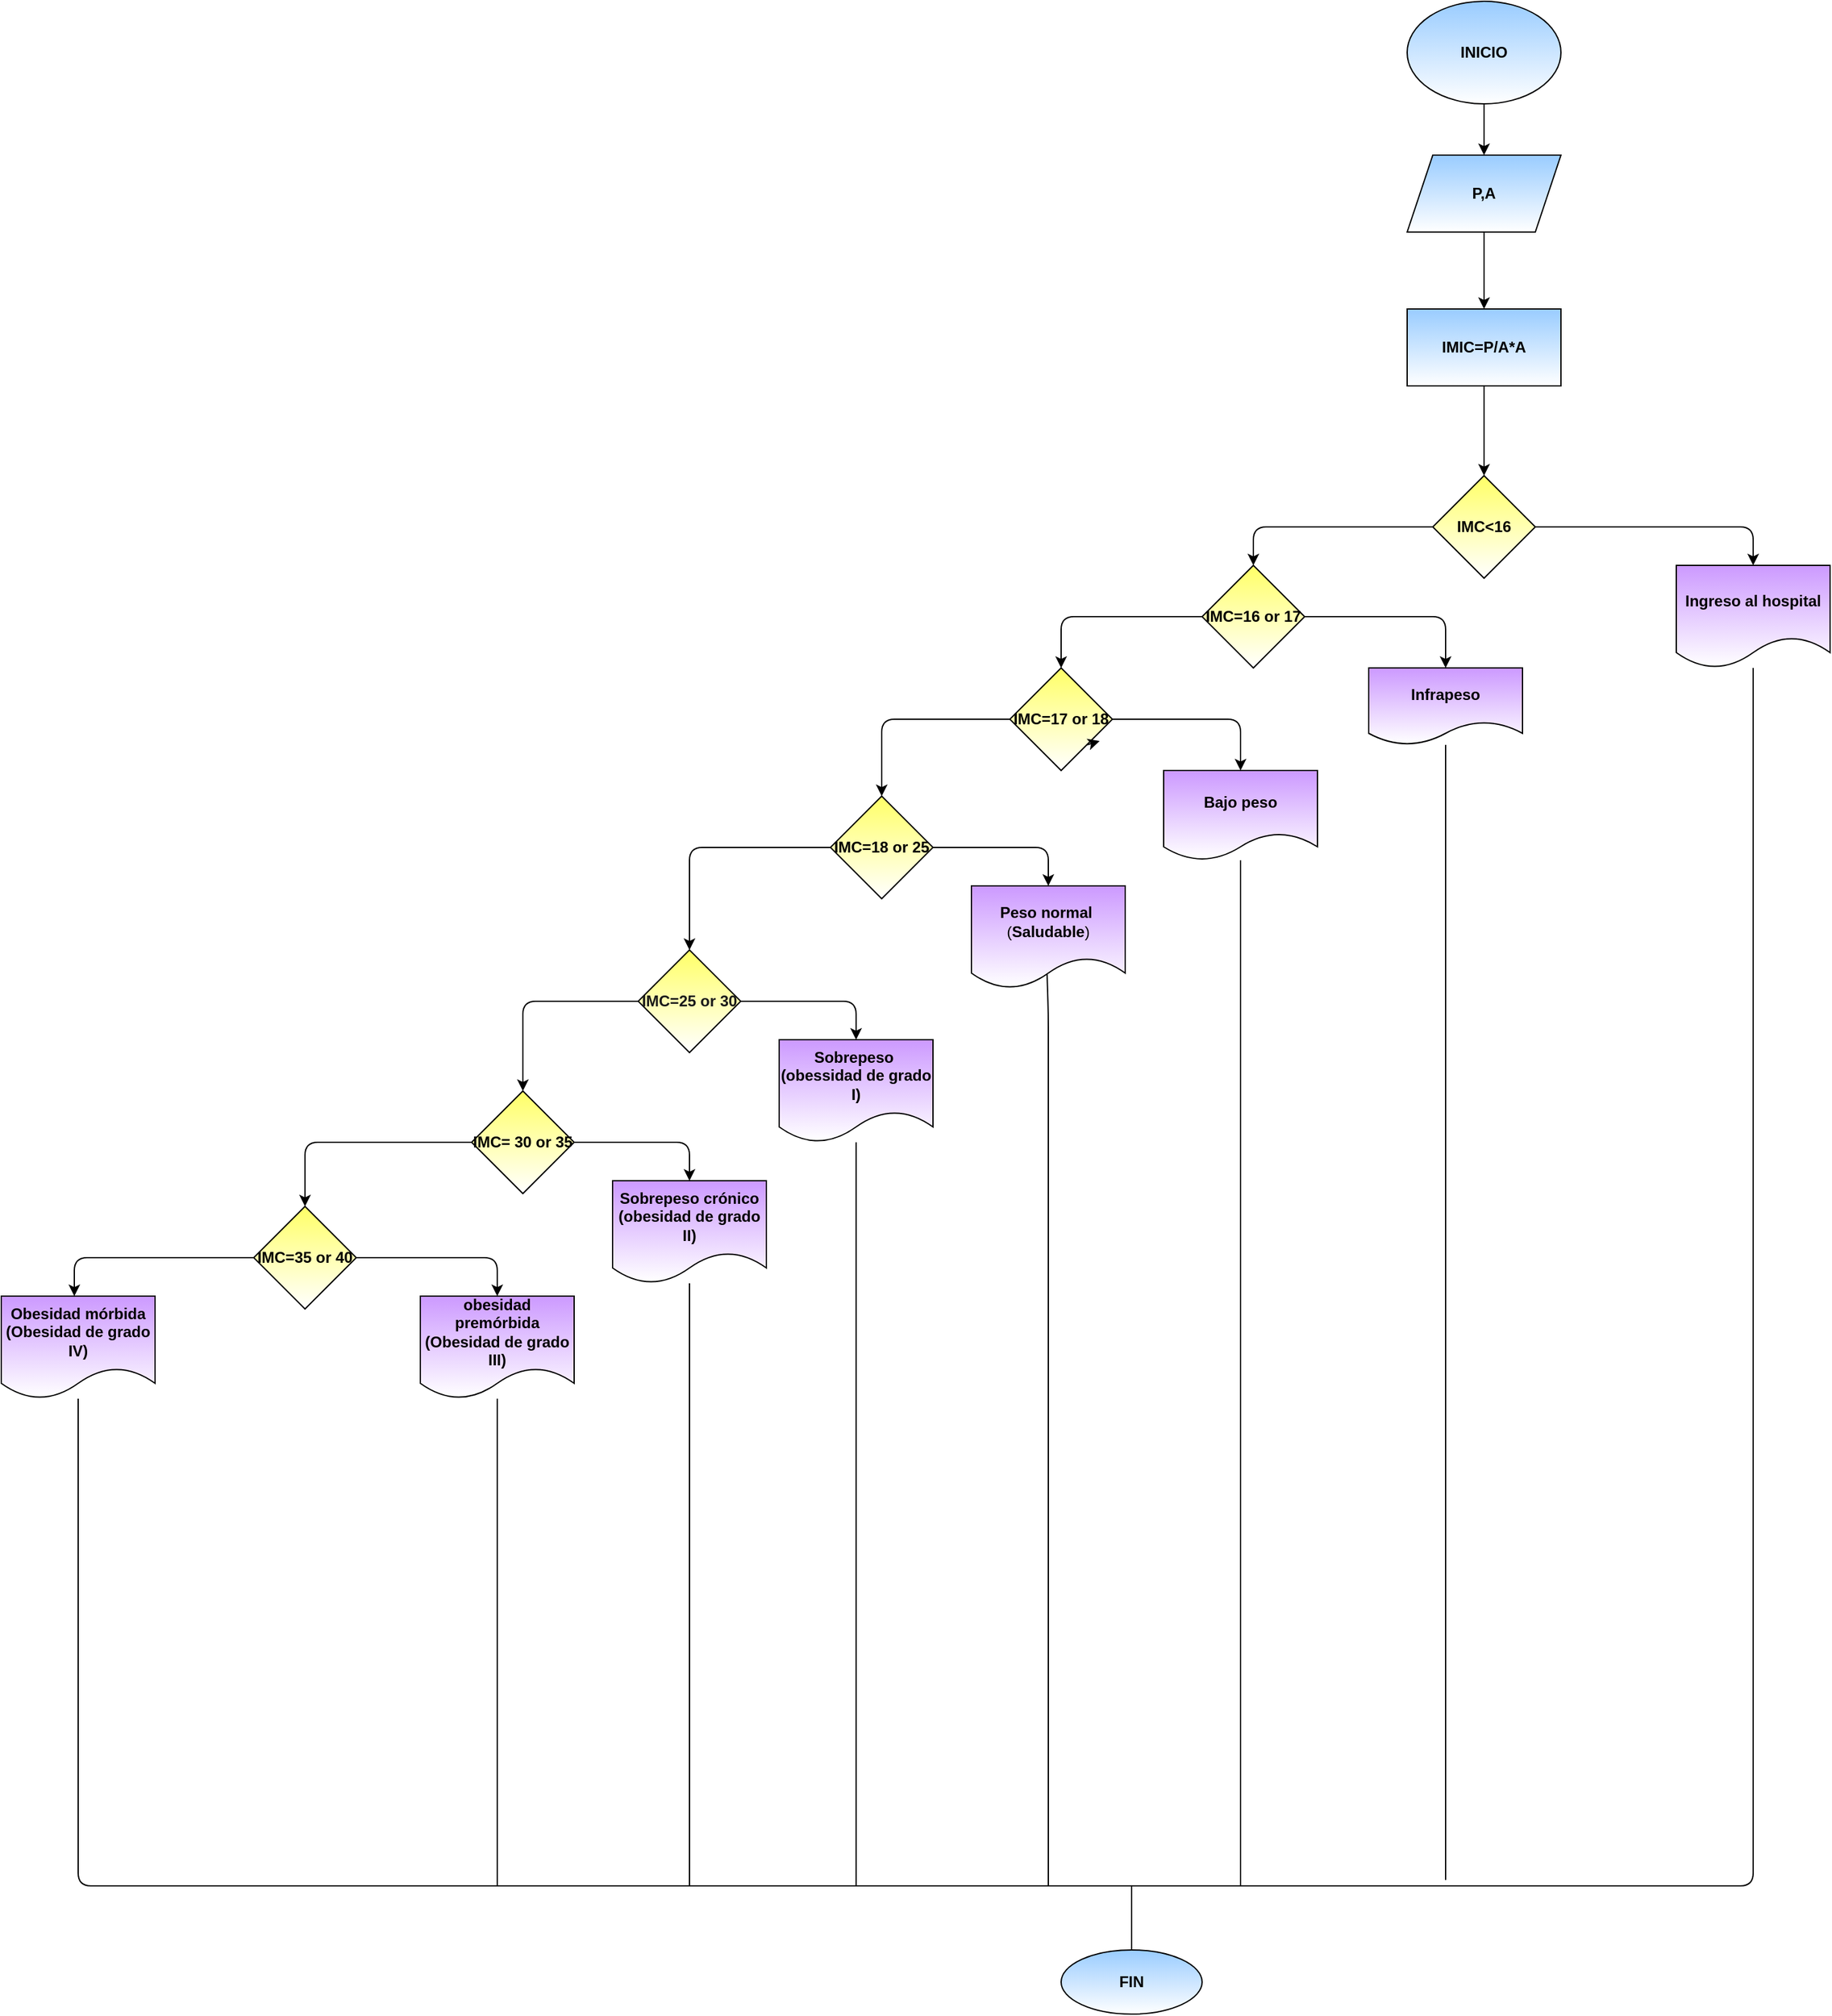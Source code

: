 <mxfile>
    <diagram id="SZgYypiY1RfSyofPKExR" name="Página-1">
        <mxGraphModel dx="1468" dy="459" grid="1" gridSize="10" guides="1" tooltips="1" connect="1" arrows="1" fold="1" page="1" pageScale="1" pageWidth="827" pageHeight="1169" math="0" shadow="0">
            <root>
                <mxCell id="0"/>
                <mxCell id="1" parent="0"/>
                <mxCell id="4" value="" style="edgeStyle=none;html=1;" parent="1" source="2" target="3" edge="1">
                    <mxGeometry relative="1" as="geometry"/>
                </mxCell>
                <mxCell id="2" value="&lt;b&gt;&lt;font color=&quot;#000000&quot;&gt;INICIO&lt;/font&gt;&lt;/b&gt;" style="ellipse;whiteSpace=wrap;html=1;fillColor=#99CCFF;gradientColor=#ffffff;" parent="1" vertex="1">
                    <mxGeometry x="270" y="10" width="120" height="80" as="geometry"/>
                </mxCell>
                <mxCell id="6" value="" style="edgeStyle=none;html=1;" parent="1" source="3" target="5" edge="1">
                    <mxGeometry relative="1" as="geometry"/>
                </mxCell>
                <mxCell id="3" value="&lt;b&gt;&lt;font color=&quot;#000000&quot;&gt;P,A&lt;/font&gt;&lt;/b&gt;" style="shape=parallelogram;perimeter=parallelogramPerimeter;whiteSpace=wrap;html=1;fixedSize=1;fillColor=#99CCFF;gradientColor=#ffffff;" parent="1" vertex="1">
                    <mxGeometry x="270" y="130" width="120" height="60" as="geometry"/>
                </mxCell>
                <mxCell id="8" value="" style="edgeStyle=none;html=1;" parent="1" source="5" target="7" edge="1">
                    <mxGeometry relative="1" as="geometry"/>
                </mxCell>
                <mxCell id="5" value="&lt;b&gt;&lt;font color=&quot;#000000&quot;&gt;IMIC=P/A*A&lt;/font&gt;&lt;/b&gt;" style="whiteSpace=wrap;html=1;fillColor=#99CCFF;gradientColor=#ffffff;" parent="1" vertex="1">
                    <mxGeometry x="270" y="250" width="120" height="60" as="geometry"/>
                </mxCell>
                <mxCell id="10" value="" style="edgeStyle=none;html=1;" parent="1" source="7" target="9" edge="1">
                    <mxGeometry relative="1" as="geometry">
                        <Array as="points">
                            <mxPoint x="540" y="420"/>
                        </Array>
                    </mxGeometry>
                </mxCell>
                <mxCell id="16" value="" style="edgeStyle=none;html=1;" parent="1" source="7" target="15" edge="1">
                    <mxGeometry relative="1" as="geometry">
                        <Array as="points">
                            <mxPoint x="150" y="420"/>
                        </Array>
                    </mxGeometry>
                </mxCell>
                <mxCell id="7" value="&lt;b&gt;&lt;font color=&quot;#000000&quot;&gt;IMC&amp;lt;16&lt;/font&gt;&lt;/b&gt;" style="rhombus;whiteSpace=wrap;html=1;fillColor=#FFFF66;gradientColor=#ffffff;" parent="1" vertex="1">
                    <mxGeometry x="290" y="380" width="80" height="80" as="geometry"/>
                </mxCell>
                <mxCell id="60" style="edgeStyle=none;html=1;endArrow=none;endFill=0;" edge="1" parent="1" source="9">
                    <mxGeometry relative="1" as="geometry">
                        <mxPoint x="20" y="1480" as="targetPoint"/>
                        <Array as="points">
                            <mxPoint x="540" y="1480"/>
                            <mxPoint x="480" y="1480"/>
                            <mxPoint x="60" y="1480"/>
                        </Array>
                    </mxGeometry>
                </mxCell>
                <mxCell id="9" value="&lt;b&gt;&lt;font color=&quot;#000000&quot;&gt;Ingreso al hospital&lt;/font&gt;&lt;/b&gt;" style="shape=document;whiteSpace=wrap;html=1;boundedLbl=1;fillColor=#CC99FF;gradientColor=#ffffff;" parent="1" vertex="1">
                    <mxGeometry x="480" y="450" width="120" height="80" as="geometry"/>
                </mxCell>
                <mxCell id="18" style="edgeStyle=none;html=1;" parent="1" source="15" target="19" edge="1">
                    <mxGeometry relative="1" as="geometry">
                        <mxPoint x="310" y="490" as="targetPoint"/>
                        <Array as="points">
                            <mxPoint x="300" y="490"/>
                        </Array>
                    </mxGeometry>
                </mxCell>
                <mxCell id="21" value="" style="edgeStyle=none;html=1;" parent="1" source="15" target="20" edge="1">
                    <mxGeometry relative="1" as="geometry">
                        <Array as="points">
                            <mxPoint y="490"/>
                        </Array>
                    </mxGeometry>
                </mxCell>
                <mxCell id="15" value="&lt;b&gt;&lt;font color=&quot;#000000&quot;&gt;IMC=16 or 17&lt;/font&gt;&lt;/b&gt;" style="rhombus;whiteSpace=wrap;html=1;fillColor=#FFFF66;gradientColor=#ffffff;" parent="1" vertex="1">
                    <mxGeometry x="110" y="450" width="80" height="80" as="geometry"/>
                </mxCell>
                <mxCell id="50" style="edgeStyle=none;html=1;endArrow=none;endFill=0;" parent="1" source="19" edge="1">
                    <mxGeometry relative="1" as="geometry">
                        <mxPoint x="300" y="1280" as="targetPoint"/>
                        <Array as="points">
                            <mxPoint x="300" y="1480"/>
                            <mxPoint x="300" y="1400"/>
                        </Array>
                    </mxGeometry>
                </mxCell>
                <mxCell id="19" value="&lt;b&gt;&lt;font color=&quot;#000000&quot;&gt;Infrapeso&lt;/font&gt;&lt;/b&gt;" style="shape=document;whiteSpace=wrap;html=1;boundedLbl=1;fillColor=#CC99FF;gradientColor=#ffffff;" parent="1" vertex="1">
                    <mxGeometry x="240" y="530" width="120" height="60" as="geometry"/>
                </mxCell>
                <mxCell id="24" value="" style="edgeStyle=none;html=1;" parent="1" source="20" target="23" edge="1">
                    <mxGeometry relative="1" as="geometry">
                        <Array as="points">
                            <mxPoint x="140" y="570"/>
                        </Array>
                    </mxGeometry>
                </mxCell>
                <mxCell id="26" value="" style="edgeStyle=none;html=1;" parent="1" source="20" target="25" edge="1">
                    <mxGeometry relative="1" as="geometry">
                        <Array as="points">
                            <mxPoint x="-140" y="570"/>
                        </Array>
                    </mxGeometry>
                </mxCell>
                <mxCell id="20" value="&lt;b&gt;&lt;font color=&quot;#000000&quot;&gt;IMC=17 or 18&lt;/font&gt;&lt;/b&gt;" style="rhombus;whiteSpace=wrap;html=1;fillColor=#FFFF66;gradientColor=#ffffff;" parent="1" vertex="1">
                    <mxGeometry x="-40" y="530" width="80" height="80" as="geometry"/>
                </mxCell>
                <mxCell id="22" style="edgeStyle=none;html=1;exitX=1;exitY=1;exitDx=0;exitDy=0;entryX=0.875;entryY=0.713;entryDx=0;entryDy=0;entryPerimeter=0;" parent="1" source="20" target="20" edge="1">
                    <mxGeometry relative="1" as="geometry"/>
                </mxCell>
                <mxCell id="53" style="edgeStyle=none;html=1;endArrow=none;endFill=0;" edge="1" parent="1" source="23">
                    <mxGeometry relative="1" as="geometry">
                        <mxPoint x="140" y="1480" as="targetPoint"/>
                    </mxGeometry>
                </mxCell>
                <mxCell id="23" value="&lt;b&gt;&lt;font color=&quot;#000000&quot;&gt;Bajo peso&lt;/font&gt;&lt;/b&gt;" style="shape=document;whiteSpace=wrap;html=1;boundedLbl=1;fillColor=#CC99FF;gradientColor=#ffffff;" parent="1" vertex="1">
                    <mxGeometry x="80" y="610" width="120" height="70" as="geometry"/>
                </mxCell>
                <mxCell id="28" value="" style="edgeStyle=none;html=1;" parent="1" source="25" target="27" edge="1">
                    <mxGeometry relative="1" as="geometry">
                        <Array as="points">
                            <mxPoint x="-10" y="670"/>
                        </Array>
                    </mxGeometry>
                </mxCell>
                <mxCell id="32" value="" style="edgeStyle=none;html=1;" parent="1" source="25" target="31" edge="1">
                    <mxGeometry relative="1" as="geometry">
                        <Array as="points">
                            <mxPoint x="-290" y="670"/>
                        </Array>
                    </mxGeometry>
                </mxCell>
                <mxCell id="25" value="&lt;b&gt;&lt;font color=&quot;#000000&quot;&gt;IMC=18 or 25&lt;/font&gt;&lt;/b&gt;" style="rhombus;whiteSpace=wrap;html=1;fillColor=#FFFF66;gradientColor=#ffffff;" parent="1" vertex="1">
                    <mxGeometry x="-180" y="630" width="80" height="80" as="geometry"/>
                </mxCell>
                <mxCell id="51" style="edgeStyle=none;html=1;endArrow=none;endFill=0;exitX=0.492;exitY=0.863;exitDx=0;exitDy=0;exitPerimeter=0;" edge="1" parent="1" source="27">
                    <mxGeometry relative="1" as="geometry">
                        <mxPoint x="-10" y="1480" as="targetPoint"/>
                        <Array as="points">
                            <mxPoint x="-10" y="800"/>
                        </Array>
                    </mxGeometry>
                </mxCell>
                <mxCell id="27" value="&lt;b&gt;&lt;font color=&quot;#000000&quot;&gt;Peso normal&amp;nbsp;&lt;br&gt;&lt;/font&gt;&lt;/b&gt;(&lt;b&gt;&lt;font color=&quot;#000000&quot;&gt;Saludable&lt;/font&gt;&lt;/b&gt;)" style="shape=document;whiteSpace=wrap;html=1;boundedLbl=1;fillColor=#CC99FF;gradientColor=#ffffff;" parent="1" vertex="1">
                    <mxGeometry x="-70" y="700" width="120" height="80" as="geometry"/>
                </mxCell>
                <mxCell id="34" value="" style="edgeStyle=none;html=1;" parent="1" source="31" target="33" edge="1">
                    <mxGeometry relative="1" as="geometry">
                        <Array as="points">
                            <mxPoint x="-160" y="790"/>
                        </Array>
                    </mxGeometry>
                </mxCell>
                <mxCell id="36" value="" style="edgeStyle=none;html=1;" parent="1" source="31" target="35" edge="1">
                    <mxGeometry relative="1" as="geometry">
                        <Array as="points">
                            <mxPoint x="-420" y="790"/>
                        </Array>
                    </mxGeometry>
                </mxCell>
                <mxCell id="31" value="&lt;b&gt;&lt;font color=&quot;#1a1a1a&quot;&gt;IMC=25 or 30&lt;/font&gt;&lt;/b&gt;" style="rhombus;whiteSpace=wrap;html=1;fillColor=#FFFF66;gradientColor=#ffffff;" parent="1" vertex="1">
                    <mxGeometry x="-330" y="750" width="80" height="80" as="geometry"/>
                </mxCell>
                <mxCell id="54" style="edgeStyle=none;html=1;endArrow=none;endFill=0;" edge="1" parent="1" source="33">
                    <mxGeometry relative="1" as="geometry">
                        <mxPoint x="-160" y="1480" as="targetPoint"/>
                    </mxGeometry>
                </mxCell>
                <mxCell id="33" value="&lt;b&gt;&lt;font color=&quot;#000000&quot;&gt;Sobrepeso&amp;nbsp;&lt;br&gt;(obessidad de grado I)&lt;br&gt;&lt;/font&gt;&lt;/b&gt;" style="shape=document;whiteSpace=wrap;html=1;boundedLbl=1;fillColor=#CC99FF;gradientColor=#ffffff;" parent="1" vertex="1">
                    <mxGeometry x="-220" y="820" width="120" height="80" as="geometry"/>
                </mxCell>
                <mxCell id="38" value="" style="edgeStyle=none;html=1;" parent="1" source="35" target="37" edge="1">
                    <mxGeometry relative="1" as="geometry">
                        <Array as="points">
                            <mxPoint x="-290" y="900"/>
                        </Array>
                    </mxGeometry>
                </mxCell>
                <mxCell id="40" value="" style="edgeStyle=none;html=1;" parent="1" source="35" target="39" edge="1">
                    <mxGeometry relative="1" as="geometry">
                        <Array as="points">
                            <mxPoint x="-590" y="900"/>
                        </Array>
                    </mxGeometry>
                </mxCell>
                <mxCell id="35" value="&lt;b&gt;&lt;font color=&quot;#000000&quot;&gt;IMC= 30 or 35&lt;/font&gt;&lt;/b&gt;" style="rhombus;whiteSpace=wrap;html=1;fillColor=#FFFF66;gradientColor=#ffffff;" parent="1" vertex="1">
                    <mxGeometry x="-460" y="860" width="80" height="80" as="geometry"/>
                </mxCell>
                <mxCell id="55" style="edgeStyle=none;html=1;endArrow=none;endFill=0;" edge="1" parent="1" source="37">
                    <mxGeometry relative="1" as="geometry">
                        <mxPoint x="-290" y="1480" as="targetPoint"/>
                    </mxGeometry>
                </mxCell>
                <mxCell id="37" value="&lt;b&gt;&lt;font color=&quot;#000000&quot;&gt;Sobrepeso crónico (obesidad de grado II)&lt;/font&gt;&lt;/b&gt;" style="shape=document;whiteSpace=wrap;html=1;boundedLbl=1;fillColor=#CC99FF;gradientColor=#ffffff;" parent="1" vertex="1">
                    <mxGeometry x="-350" y="930" width="120" height="80" as="geometry"/>
                </mxCell>
                <mxCell id="42" value="" style="edgeStyle=none;html=1;" parent="1" source="39" target="41" edge="1">
                    <mxGeometry relative="1" as="geometry">
                        <Array as="points">
                            <mxPoint x="-440" y="990"/>
                        </Array>
                    </mxGeometry>
                </mxCell>
                <mxCell id="44" value="" style="edgeStyle=none;html=1;" parent="1" source="39" edge="1">
                    <mxGeometry relative="1" as="geometry">
                        <Array as="points">
                            <mxPoint x="-770" y="990"/>
                        </Array>
                        <mxPoint x="-770" y="1020" as="targetPoint"/>
                    </mxGeometry>
                </mxCell>
                <mxCell id="39" value="&lt;b&gt;&lt;font color=&quot;#000000&quot;&gt;IMC=35 or 40&lt;/font&gt;&lt;/b&gt;" style="rhombus;whiteSpace=wrap;html=1;fillColor=#FFFF66;gradientColor=#ffffff;" parent="1" vertex="1">
                    <mxGeometry x="-630" y="950" width="80" height="80" as="geometry"/>
                </mxCell>
                <mxCell id="56" style="edgeStyle=none;html=1;endArrow=none;endFill=0;" edge="1" parent="1" source="41">
                    <mxGeometry relative="1" as="geometry">
                        <mxPoint x="-440" y="1480" as="targetPoint"/>
                    </mxGeometry>
                </mxCell>
                <mxCell id="41" value="&lt;b&gt;&lt;font color=&quot;#000000&quot;&gt;obesidad premórbida&lt;br&gt;(Obesidad de grado III)&lt;/font&gt;&lt;/b&gt;" style="shape=document;whiteSpace=wrap;html=1;boundedLbl=1;fillColor=#CC99FF;gradientColor=#ffffff;" parent="1" vertex="1">
                    <mxGeometry x="-500" y="1020" width="120" height="80" as="geometry"/>
                </mxCell>
                <mxCell id="62" style="edgeStyle=none;html=1;endArrow=none;endFill=0;" edge="1" parent="1" source="61">
                    <mxGeometry relative="1" as="geometry">
                        <mxPoint x="55" y="1480" as="targetPoint"/>
                    </mxGeometry>
                </mxCell>
                <mxCell id="61" value="&lt;b&gt;&lt;font color=&quot;#000000&quot;&gt;FIN&lt;/font&gt;&lt;/b&gt;" style="ellipse;whiteSpace=wrap;html=1;fillColor=#99CCFF;gradientColor=#ffffff;" vertex="1" parent="1">
                    <mxGeometry y="1530" width="110" height="50" as="geometry"/>
                </mxCell>
                <mxCell id="64" style="edgeStyle=none;html=1;fontColor=#000000;endArrow=none;endFill=0;" edge="1" parent="1" source="63">
                    <mxGeometry relative="1" as="geometry">
                        <mxPoint x="30" y="1480" as="targetPoint"/>
                        <Array as="points">
                            <mxPoint x="-767" y="1480"/>
                        </Array>
                    </mxGeometry>
                </mxCell>
                <mxCell id="63" value="&lt;b&gt;Obesidad mórbida&lt;br&gt;(Obesidad de grado IV)&lt;/b&gt;" style="shape=document;whiteSpace=wrap;html=1;boundedLbl=1;fontColor=#000000;fillColor=#CC99FF;gradientColor=#ffffff;" vertex="1" parent="1">
                    <mxGeometry x="-827" y="1020" width="120" height="80" as="geometry"/>
                </mxCell>
            </root>
        </mxGraphModel>
    </diagram>
</mxfile>